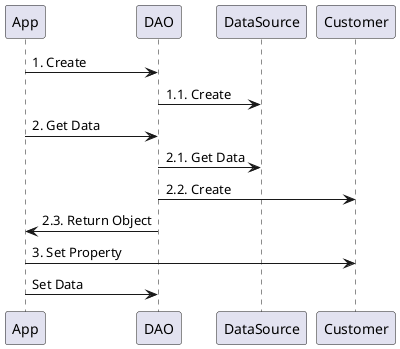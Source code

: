 @startuml
App -> DAO: 1. Create
DAO -> DataSource: 1.1. Create

App -> DAO: 2. Get Data
DAO -> DataSource: 2.1. Get Data
DAO -> Customer: 2.2. Create
DAO -> App: 2.3. Return Object

App -> Customer: 3. Set Property
App -> DAO: Set Data
@enduml